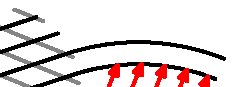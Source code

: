 % acoplanv.mp
% L. Nobre G.
% 2003

verbatimtex 
\documentclass{article} 
\usepackage{mathpazo} 
\begin{document} 
etex

beginfig(1);
  numeric overallang, torsionang, u, curvfact;
  u = 1mm;
  overallang = -22;
  torsionang = 40;
  curvfact = 0.6;
  numeric armsize, roundray, direcstep;
  armsize = 25u;
  roundray = 10u;
  direcstep = 2.8u;
  pair restaxedir, restdir, torsaxedir, torsdir;
  restaxedir = dir( 90+overallang );
  restdir = dir( overallang );
  torsaxedir = dir( 90+overallang+torsionang );
  torsdir = dir( overallang+torsionang );
  numeric leng;  
  pair midpos;
  pickup pencircle scaled 0.5u;
  
  drawoptions( withcolor 0.52white );
  for i=1.5*direcstep step direcstep until roundray: 
    leng := roundray +-+ i;
    midpos := i*restaxedir;
    draw (midpos-leng*restdir)--(midpos+leng*restdir);
    midpos := -i*restaxedir;
    draw (midpos-leng*restdir)--(midpos+leng*restdir);
  endfor;
  path minuslin, plusline;
  plusline = (0.5*direcstep*restaxedir-armsize*restdir)--
             (0.5*direcstep*restaxedir+armsize*restdir);
  minuslin = (-0.5*direcstep*restaxedir-armsize*restdir)--
             (-0.5*direcstep*restaxedir+armsize*restdir);
  draw plusline;
  draw minuslin;
  
  drawoptions( withcolor black );
  for i=1.5*direcstep step direcstep until roundray: 
    leng := roundray +-+ i;
    midpos := i*torsaxedir;
    draw (midpos-leng*torsdir)--(midpos+leng*torsdir);
    midpos := -i*torsaxedir;
    draw (midpos-leng*torsdir)--(midpos+leng*torsdir);
  endfor;
  path minuscur, pluscurv;
  numeric curvheig;
  curvheig = curvfact*armsize*sind( torsionang )/cosd( torsionang );
  leng := roundray +-+ (0.5*direcstep);
  minuscur = ((-curvheig-0.5*direcstep)*restaxedir-armsize*restdir){restdir}..
             (-0.5*direcstep*torsaxedir-leng*torsdir)--
             (-0.5*direcstep*torsaxedir+leng*torsdir)..
             {restdir}((curvheig-0.5*direcstep)*restaxedir+armsize*restdir);
  pluscurv = ((-curvheig+0.5*direcstep)*restaxedir-armsize*restdir){restdir}..
             (0.5*direcstep*torsaxedir-leng*torsdir)--
             (0.5*direcstep*torsaxedir+leng*torsdir)..
             {restdir}((curvheig+0.5*direcstep)*restaxedir+armsize*restdir);
  draw minuscur;
  draw pluscurv;
  
  drawoptions( withcolor red );
  path velbase;
  for i=roundray+direcstep step direcstep until armsize:
    velbase := (i*restdir)--(i*restdir+curvheig*restaxedir);
    drawarrow velbase cutbefore plusline cutafter minuscur;
  endfor;
endfig;

verbatimtex 
\end{document} 
etex

bye;
